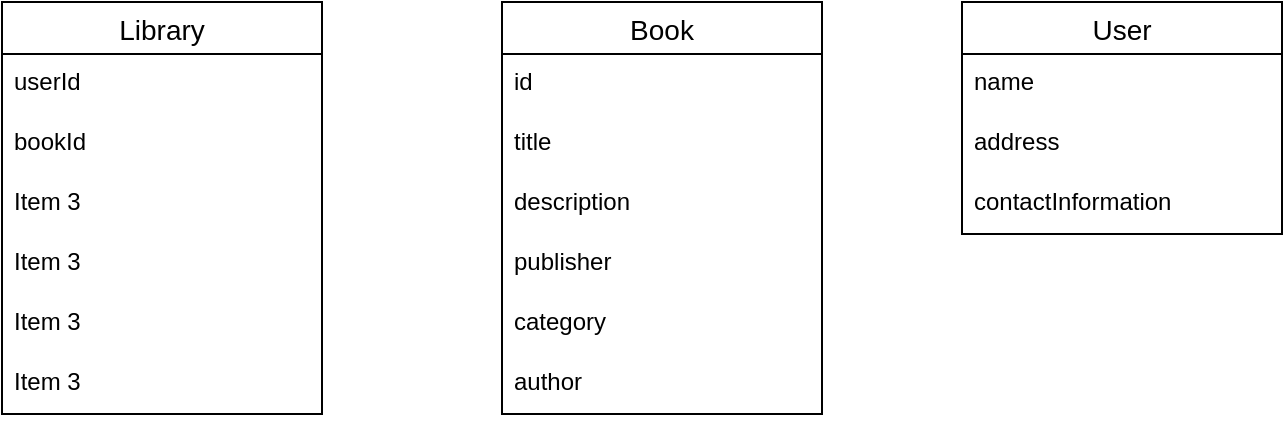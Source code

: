 <mxfile version="21.1.4" type="device">
  <diagram name="Page-1" id="6LMglPvhDSvrhwc6evi4">
    <mxGraphModel dx="1674" dy="739" grid="1" gridSize="10" guides="1" tooltips="1" connect="1" arrows="1" fold="1" page="1" pageScale="1" pageWidth="1654" pageHeight="1169" math="0" shadow="0">
      <root>
        <mxCell id="0" />
        <mxCell id="1" parent="0" />
        <mxCell id="eJBIANZtX6ODrdK4_xsv-1" value="Book" style="swimlane;fontStyle=0;childLayout=stackLayout;horizontal=1;startSize=26;horizontalStack=0;resizeParent=1;resizeParentMax=0;resizeLast=0;collapsible=1;marginBottom=0;align=center;fontSize=14;" vertex="1" parent="1">
          <mxGeometry x="490" y="80" width="160" height="206" as="geometry" />
        </mxCell>
        <mxCell id="eJBIANZtX6ODrdK4_xsv-2" value="id" style="text;strokeColor=none;fillColor=none;spacingLeft=4;spacingRight=4;overflow=hidden;rotatable=0;points=[[0,0.5],[1,0.5]];portConstraint=eastwest;fontSize=12;whiteSpace=wrap;html=1;" vertex="1" parent="eJBIANZtX6ODrdK4_xsv-1">
          <mxGeometry y="26" width="160" height="30" as="geometry" />
        </mxCell>
        <mxCell id="eJBIANZtX6ODrdK4_xsv-3" value="title" style="text;strokeColor=none;fillColor=none;spacingLeft=4;spacingRight=4;overflow=hidden;rotatable=0;points=[[0,0.5],[1,0.5]];portConstraint=eastwest;fontSize=12;whiteSpace=wrap;html=1;" vertex="1" parent="eJBIANZtX6ODrdK4_xsv-1">
          <mxGeometry y="56" width="160" height="30" as="geometry" />
        </mxCell>
        <mxCell id="eJBIANZtX6ODrdK4_xsv-4" value="description" style="text;strokeColor=none;fillColor=none;spacingLeft=4;spacingRight=4;overflow=hidden;rotatable=0;points=[[0,0.5],[1,0.5]];portConstraint=eastwest;fontSize=12;whiteSpace=wrap;html=1;" vertex="1" parent="eJBIANZtX6ODrdK4_xsv-1">
          <mxGeometry y="86" width="160" height="30" as="geometry" />
        </mxCell>
        <mxCell id="eJBIANZtX6ODrdK4_xsv-9" value="publisher" style="text;strokeColor=none;fillColor=none;spacingLeft=4;spacingRight=4;overflow=hidden;rotatable=0;points=[[0,0.5],[1,0.5]];portConstraint=eastwest;fontSize=12;whiteSpace=wrap;html=1;" vertex="1" parent="eJBIANZtX6ODrdK4_xsv-1">
          <mxGeometry y="116" width="160" height="30" as="geometry" />
        </mxCell>
        <mxCell id="eJBIANZtX6ODrdK4_xsv-10" value="category" style="text;strokeColor=none;fillColor=none;spacingLeft=4;spacingRight=4;overflow=hidden;rotatable=0;points=[[0,0.5],[1,0.5]];portConstraint=eastwest;fontSize=12;whiteSpace=wrap;html=1;" vertex="1" parent="eJBIANZtX6ODrdK4_xsv-1">
          <mxGeometry y="146" width="160" height="30" as="geometry" />
        </mxCell>
        <mxCell id="eJBIANZtX6ODrdK4_xsv-23" value="author" style="text;strokeColor=none;fillColor=none;spacingLeft=4;spacingRight=4;overflow=hidden;rotatable=0;points=[[0,0.5],[1,0.5]];portConstraint=eastwest;fontSize=12;whiteSpace=wrap;html=1;" vertex="1" parent="eJBIANZtX6ODrdK4_xsv-1">
          <mxGeometry y="176" width="160" height="30" as="geometry" />
        </mxCell>
        <mxCell id="eJBIANZtX6ODrdK4_xsv-5" value="User" style="swimlane;fontStyle=0;childLayout=stackLayout;horizontal=1;startSize=26;horizontalStack=0;resizeParent=1;resizeParentMax=0;resizeLast=0;collapsible=1;marginBottom=0;align=center;fontSize=14;" vertex="1" parent="1">
          <mxGeometry x="720" y="80" width="160" height="116" as="geometry" />
        </mxCell>
        <mxCell id="eJBIANZtX6ODrdK4_xsv-6" value="name" style="text;strokeColor=none;fillColor=none;spacingLeft=4;spacingRight=4;overflow=hidden;rotatable=0;points=[[0,0.5],[1,0.5]];portConstraint=eastwest;fontSize=12;whiteSpace=wrap;html=1;" vertex="1" parent="eJBIANZtX6ODrdK4_xsv-5">
          <mxGeometry y="26" width="160" height="30" as="geometry" />
        </mxCell>
        <mxCell id="eJBIANZtX6ODrdK4_xsv-7" value="address" style="text;strokeColor=none;fillColor=none;spacingLeft=4;spacingRight=4;overflow=hidden;rotatable=0;points=[[0,0.5],[1,0.5]];portConstraint=eastwest;fontSize=12;whiteSpace=wrap;html=1;" vertex="1" parent="eJBIANZtX6ODrdK4_xsv-5">
          <mxGeometry y="56" width="160" height="30" as="geometry" />
        </mxCell>
        <mxCell id="eJBIANZtX6ODrdK4_xsv-8" value="contactInformation" style="text;strokeColor=none;fillColor=none;spacingLeft=4;spacingRight=4;overflow=hidden;rotatable=0;points=[[0,0.5],[1,0.5]];portConstraint=eastwest;fontSize=12;whiteSpace=wrap;html=1;" vertex="1" parent="eJBIANZtX6ODrdK4_xsv-5">
          <mxGeometry y="86" width="160" height="30" as="geometry" />
        </mxCell>
        <mxCell id="eJBIANZtX6ODrdK4_xsv-13" value="Library" style="swimlane;fontStyle=0;childLayout=stackLayout;horizontal=1;startSize=26;horizontalStack=0;resizeParent=1;resizeParentMax=0;resizeLast=0;collapsible=1;marginBottom=0;align=center;fontSize=14;" vertex="1" parent="1">
          <mxGeometry x="240" y="80" width="160" height="206" as="geometry" />
        </mxCell>
        <mxCell id="eJBIANZtX6ODrdK4_xsv-14" value="userId" style="text;strokeColor=none;fillColor=none;spacingLeft=4;spacingRight=4;overflow=hidden;rotatable=0;points=[[0,0.5],[1,0.5]];portConstraint=eastwest;fontSize=12;whiteSpace=wrap;html=1;" vertex="1" parent="eJBIANZtX6ODrdK4_xsv-13">
          <mxGeometry y="26" width="160" height="30" as="geometry" />
        </mxCell>
        <mxCell id="eJBIANZtX6ODrdK4_xsv-15" value="bookId" style="text;strokeColor=none;fillColor=none;spacingLeft=4;spacingRight=4;overflow=hidden;rotatable=0;points=[[0,0.5],[1,0.5]];portConstraint=eastwest;fontSize=12;whiteSpace=wrap;html=1;" vertex="1" parent="eJBIANZtX6ODrdK4_xsv-13">
          <mxGeometry y="56" width="160" height="30" as="geometry" />
        </mxCell>
        <mxCell id="eJBIANZtX6ODrdK4_xsv-16" value="Item 3" style="text;strokeColor=none;fillColor=none;spacingLeft=4;spacingRight=4;overflow=hidden;rotatable=0;points=[[0,0.5],[1,0.5]];portConstraint=eastwest;fontSize=12;whiteSpace=wrap;html=1;" vertex="1" parent="eJBIANZtX6ODrdK4_xsv-13">
          <mxGeometry y="86" width="160" height="30" as="geometry" />
        </mxCell>
        <mxCell id="eJBIANZtX6ODrdK4_xsv-24" value="Item 3" style="text;strokeColor=none;fillColor=none;spacingLeft=4;spacingRight=4;overflow=hidden;rotatable=0;points=[[0,0.5],[1,0.5]];portConstraint=eastwest;fontSize=12;whiteSpace=wrap;html=1;" vertex="1" parent="eJBIANZtX6ODrdK4_xsv-13">
          <mxGeometry y="116" width="160" height="30" as="geometry" />
        </mxCell>
        <mxCell id="eJBIANZtX6ODrdK4_xsv-25" value="Item 3" style="text;strokeColor=none;fillColor=none;spacingLeft=4;spacingRight=4;overflow=hidden;rotatable=0;points=[[0,0.5],[1,0.5]];portConstraint=eastwest;fontSize=12;whiteSpace=wrap;html=1;" vertex="1" parent="eJBIANZtX6ODrdK4_xsv-13">
          <mxGeometry y="146" width="160" height="30" as="geometry" />
        </mxCell>
        <mxCell id="eJBIANZtX6ODrdK4_xsv-26" value="Item 3" style="text;strokeColor=none;fillColor=none;spacingLeft=4;spacingRight=4;overflow=hidden;rotatable=0;points=[[0,0.5],[1,0.5]];portConstraint=eastwest;fontSize=12;whiteSpace=wrap;html=1;" vertex="1" parent="eJBIANZtX6ODrdK4_xsv-13">
          <mxGeometry y="176" width="160" height="30" as="geometry" />
        </mxCell>
      </root>
    </mxGraphModel>
  </diagram>
</mxfile>

